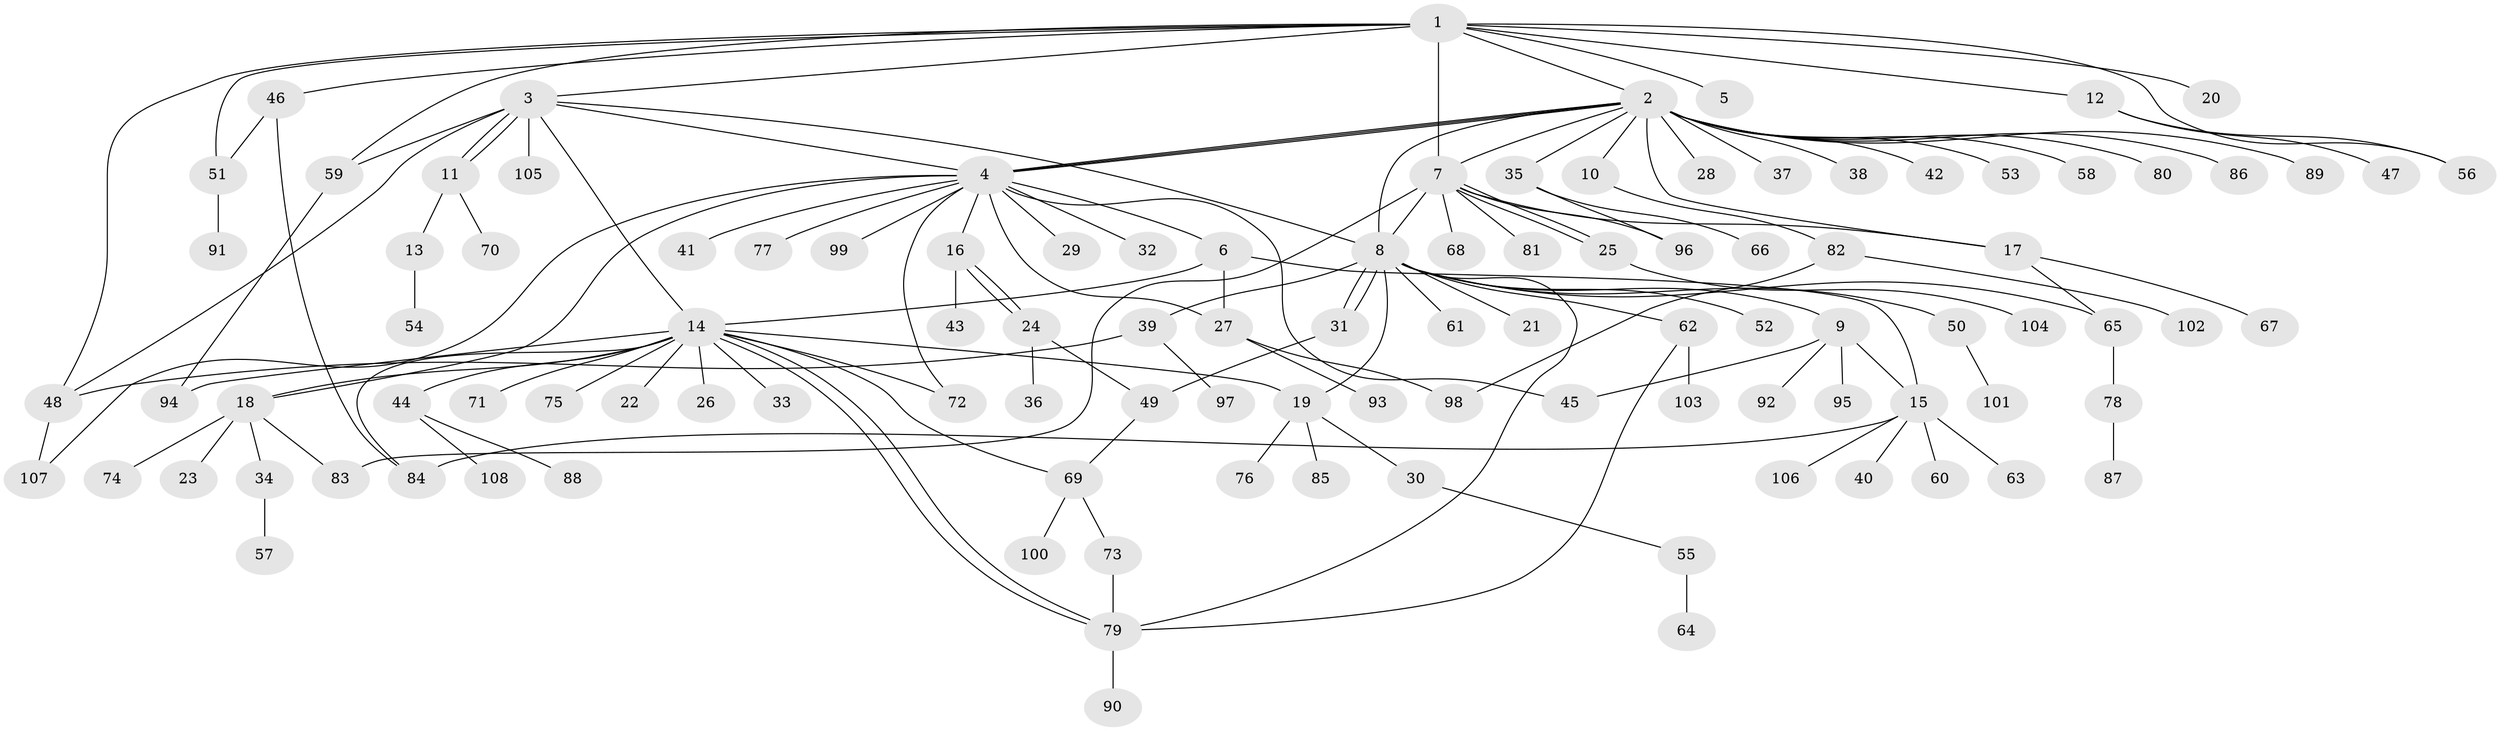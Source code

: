 // coarse degree distribution, {10: 0.024096385542168676, 17: 0.012048192771084338, 22: 0.012048192771084338, 15: 0.012048192771084338, 1: 0.6024096385542169, 4: 0.10843373493975904, 16: 0.012048192771084338, 5: 0.012048192771084338, 3: 0.08433734939759036, 6: 0.024096385542168676, 2: 0.0963855421686747}
// Generated by graph-tools (version 1.1) at 2025/51/02/27/25 19:51:59]
// undirected, 108 vertices, 144 edges
graph export_dot {
graph [start="1"]
  node [color=gray90,style=filled];
  1;
  2;
  3;
  4;
  5;
  6;
  7;
  8;
  9;
  10;
  11;
  12;
  13;
  14;
  15;
  16;
  17;
  18;
  19;
  20;
  21;
  22;
  23;
  24;
  25;
  26;
  27;
  28;
  29;
  30;
  31;
  32;
  33;
  34;
  35;
  36;
  37;
  38;
  39;
  40;
  41;
  42;
  43;
  44;
  45;
  46;
  47;
  48;
  49;
  50;
  51;
  52;
  53;
  54;
  55;
  56;
  57;
  58;
  59;
  60;
  61;
  62;
  63;
  64;
  65;
  66;
  67;
  68;
  69;
  70;
  71;
  72;
  73;
  74;
  75;
  76;
  77;
  78;
  79;
  80;
  81;
  82;
  83;
  84;
  85;
  86;
  87;
  88;
  89;
  90;
  91;
  92;
  93;
  94;
  95;
  96;
  97;
  98;
  99;
  100;
  101;
  102;
  103;
  104;
  105;
  106;
  107;
  108;
  1 -- 2;
  1 -- 3;
  1 -- 5;
  1 -- 7;
  1 -- 12;
  1 -- 20;
  1 -- 46;
  1 -- 48;
  1 -- 51;
  1 -- 56;
  1 -- 59;
  2 -- 4;
  2 -- 4;
  2 -- 4;
  2 -- 7;
  2 -- 8;
  2 -- 10;
  2 -- 17;
  2 -- 28;
  2 -- 35;
  2 -- 37;
  2 -- 38;
  2 -- 42;
  2 -- 53;
  2 -- 58;
  2 -- 80;
  2 -- 86;
  2 -- 89;
  3 -- 4;
  3 -- 8;
  3 -- 11;
  3 -- 11;
  3 -- 14;
  3 -- 48;
  3 -- 59;
  3 -- 105;
  4 -- 6;
  4 -- 16;
  4 -- 18;
  4 -- 27;
  4 -- 29;
  4 -- 32;
  4 -- 41;
  4 -- 45;
  4 -- 72;
  4 -- 77;
  4 -- 99;
  4 -- 107;
  6 -- 14;
  6 -- 15;
  6 -- 27;
  7 -- 8;
  7 -- 17;
  7 -- 25;
  7 -- 25;
  7 -- 68;
  7 -- 81;
  7 -- 83;
  7 -- 96;
  8 -- 9;
  8 -- 19;
  8 -- 21;
  8 -- 31;
  8 -- 31;
  8 -- 39;
  8 -- 50;
  8 -- 52;
  8 -- 61;
  8 -- 62;
  8 -- 65;
  8 -- 79;
  9 -- 15;
  9 -- 45;
  9 -- 92;
  9 -- 95;
  10 -- 82;
  11 -- 13;
  11 -- 70;
  12 -- 47;
  12 -- 56;
  13 -- 54;
  14 -- 18;
  14 -- 19;
  14 -- 22;
  14 -- 26;
  14 -- 33;
  14 -- 44;
  14 -- 69;
  14 -- 71;
  14 -- 72;
  14 -- 75;
  14 -- 79;
  14 -- 79;
  14 -- 84;
  14 -- 94;
  15 -- 40;
  15 -- 60;
  15 -- 63;
  15 -- 84;
  15 -- 106;
  16 -- 24;
  16 -- 24;
  16 -- 43;
  17 -- 65;
  17 -- 67;
  18 -- 23;
  18 -- 34;
  18 -- 74;
  18 -- 83;
  19 -- 30;
  19 -- 76;
  19 -- 85;
  24 -- 36;
  24 -- 49;
  25 -- 104;
  27 -- 93;
  27 -- 98;
  30 -- 55;
  31 -- 49;
  34 -- 57;
  35 -- 66;
  35 -- 96;
  39 -- 48;
  39 -- 97;
  44 -- 88;
  44 -- 108;
  46 -- 51;
  46 -- 84;
  48 -- 107;
  49 -- 69;
  50 -- 101;
  51 -- 91;
  55 -- 64;
  59 -- 94;
  62 -- 79;
  62 -- 103;
  65 -- 78;
  69 -- 73;
  69 -- 100;
  73 -- 79;
  78 -- 87;
  79 -- 90;
  82 -- 98;
  82 -- 102;
}
